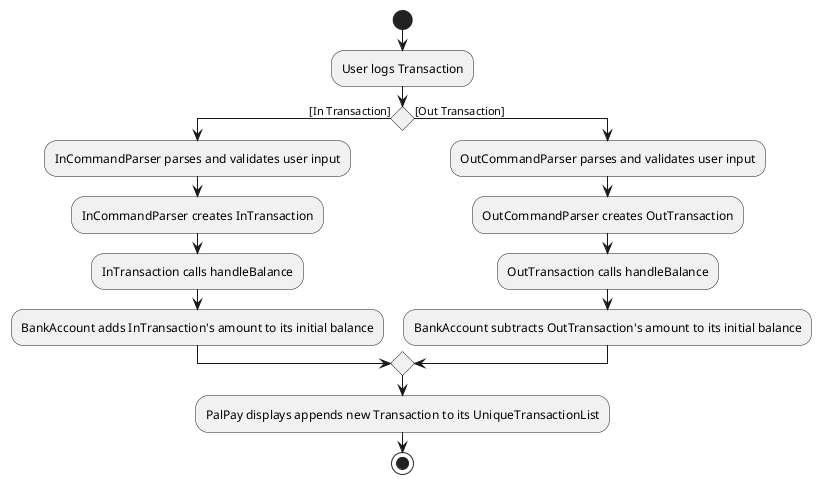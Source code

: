 @startuml
start
:User logs Transaction;
if() then ([In Transaction])

:InCommandParser parses and validates user input;
:InCommandParser creates InTransaction;
:InTransaction calls handleBalance;
:BankAccount adds InTransaction's amount to its initial balance;

else([Out Transaction])

:OutCommandParser parses and validates user input;
:OutCommandParser creates OutTransaction;
:OutTransaction calls handleBalance;
:BankAccount subtracts OutTransaction's amount to its initial balance;
endif

:PalPay displays appends new Transaction to its UniqueTransactionList;

stop
@enduml

